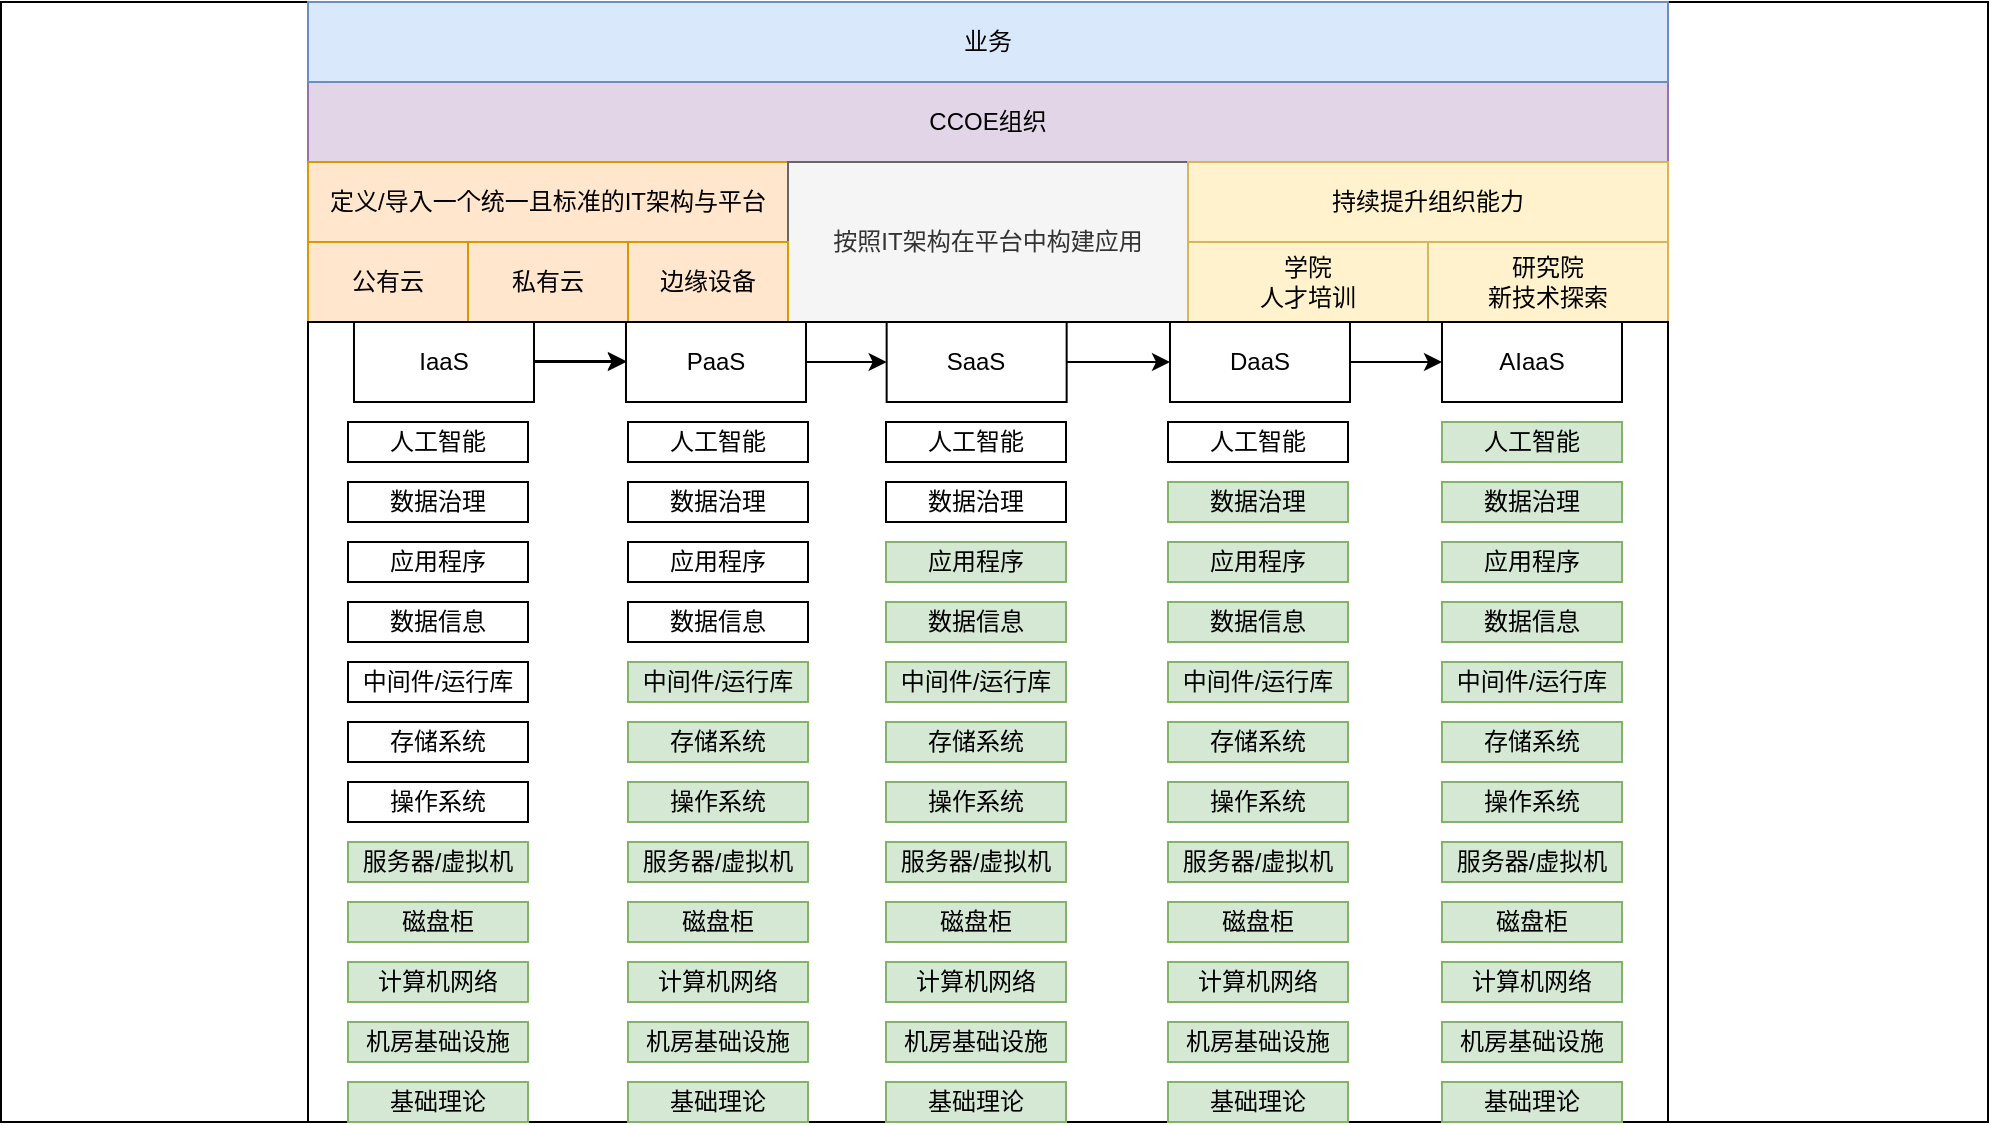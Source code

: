 <mxfile version="22.0.4" type="github">
  <diagram name="Page-1" id="_2jABqcEs_TQi6PSZyCa">
    <mxGraphModel dx="1257" dy="810" grid="1" gridSize="10" guides="1" tooltips="1" connect="1" arrows="1" fold="1" page="1" pageScale="1" pageWidth="1200" pageHeight="900" math="0" shadow="0">
      <root>
        <mxCell id="0" />
        <mxCell id="1" parent="0" />
        <mxCell id="ziJXCf28_5QpLwwIjKBP-3" value="" style="rounded=0;whiteSpace=wrap;html=1;" vertex="1" parent="1">
          <mxGeometry x="86.5" width="993.5" height="560" as="geometry" />
        </mxCell>
        <mxCell id="MYsSgo4POYtnwkgsz7Fz-1" value="CCOE组织" style="rounded=0;whiteSpace=wrap;html=1;sketch=0;strokeColor=#9673a6;fillColor=#e1d5e7;" parent="1" vertex="1">
          <mxGeometry x="240" y="40" width="680" height="40" as="geometry" />
        </mxCell>
        <mxCell id="MYsSgo4POYtnwkgsz7Fz-2" value="定义/导入一个统一且标准的IT架构与平台" style="rounded=0;whiteSpace=wrap;html=1;sketch=0;strokeColor=#d79b00;fillColor=#ffe6cc;" parent="1" vertex="1">
          <mxGeometry x="240" y="80" width="240" height="40" as="geometry" />
        </mxCell>
        <mxCell id="MYsSgo4POYtnwkgsz7Fz-3" value="按照IT架构在平台中构建应用" style="rounded=0;whiteSpace=wrap;html=1;sketch=0;strokeColor=#666666;fillColor=#f5f5f5;fontColor=#333333;" parent="1" vertex="1">
          <mxGeometry x="480" y="80" width="200" height="80" as="geometry" />
        </mxCell>
        <mxCell id="MYsSgo4POYtnwkgsz7Fz-4" value="持续提升组织能力" style="rounded=0;whiteSpace=wrap;html=1;sketch=0;strokeColor=#d6b656;fillColor=#fff2cc;" parent="1" vertex="1">
          <mxGeometry x="680" y="80" width="240" height="40" as="geometry" />
        </mxCell>
        <mxCell id="MYsSgo4POYtnwkgsz7Fz-5" value="学院&lt;br&gt;人才培训" style="rounded=0;whiteSpace=wrap;html=1;sketch=0;strokeColor=#d6b656;fillColor=#fff2cc;" parent="1" vertex="1">
          <mxGeometry x="680" y="120" width="120" height="40" as="geometry" />
        </mxCell>
        <mxCell id="MYsSgo4POYtnwkgsz7Fz-6" value="研究院&lt;br&gt;新技术探索" style="rounded=0;whiteSpace=wrap;html=1;sketch=0;strokeColor=#d6b656;fillColor=#fff2cc;" parent="1" vertex="1">
          <mxGeometry x="800" y="120" width="120" height="40" as="geometry" />
        </mxCell>
        <UserObject label="业务" link="https://github.com/AdenLin1993" linkTarget="_blank" id="MYsSgo4POYtnwkgsz7Fz-7">
          <mxCell style="rounded=0;whiteSpace=wrap;html=1;sketch=0;strokeColor=#6c8ebf;fillColor=#dae8fc;" parent="1" vertex="1">
            <mxGeometry x="240" width="680" height="40" as="geometry" />
          </mxCell>
        </UserObject>
        <mxCell id="MYsSgo4POYtnwkgsz7Fz-8" value="公有云" style="rounded=0;whiteSpace=wrap;html=1;fillColor=#ffe6cc;strokeColor=#d79b00;" parent="1" vertex="1">
          <mxGeometry x="240" y="120" width="80" height="40" as="geometry" />
        </mxCell>
        <mxCell id="MYsSgo4POYtnwkgsz7Fz-9" value="私有云" style="rounded=0;whiteSpace=wrap;html=1;fillColor=#ffe6cc;strokeColor=#d79b00;" parent="1" vertex="1">
          <mxGeometry x="320" y="120" width="80" height="40" as="geometry" />
        </mxCell>
        <mxCell id="MYsSgo4POYtnwkgsz7Fz-10" value="边缘设备" style="rounded=0;whiteSpace=wrap;html=1;fillColor=#ffe6cc;strokeColor=#d79b00;" parent="1" vertex="1">
          <mxGeometry x="400" y="120" width="80" height="40" as="geometry" />
        </mxCell>
        <mxCell id="MYsSgo4POYtnwkgsz7Fz-11" value="" style="group" parent="1" connectable="0" vertex="1">
          <mxGeometry x="262.997" y="160" width="657.003" height="400" as="geometry" />
        </mxCell>
        <mxCell id="MYsSgo4POYtnwkgsz7Fz-12" value="" style="rounded=0;whiteSpace=wrap;html=1;sketch=0;strokeColor=default;" parent="MYsSgo4POYtnwkgsz7Fz-11" vertex="1">
          <mxGeometry x="-22.997" width="680" height="400" as="geometry" />
        </mxCell>
        <mxCell id="MYsSgo4POYtnwkgsz7Fz-13" value="AIaaS" style="rounded=0;whiteSpace=wrap;html=1;sketch=0;strokeColor=default;" parent="MYsSgo4POYtnwkgsz7Fz-11" vertex="1">
          <mxGeometry x="544" width="90" height="40" as="geometry" />
        </mxCell>
        <mxCell id="MYsSgo4POYtnwkgsz7Fz-14" style="edgeStyle=orthogonalEdgeStyle;curved=1;rounded=1;sketch=0;orthogonalLoop=1;jettySize=auto;html=1;entryX=0;entryY=0.5;entryDx=0;entryDy=0;" parent="MYsSgo4POYtnwkgsz7Fz-11" source="MYsSgo4POYtnwkgsz7Fz-15" target="MYsSgo4POYtnwkgsz7Fz-13" edge="1">
          <mxGeometry relative="1" as="geometry" />
        </mxCell>
        <mxCell id="MYsSgo4POYtnwkgsz7Fz-15" value="DaaS" style="rounded=0;whiteSpace=wrap;html=1;sketch=0;strokeColor=default;" parent="MYsSgo4POYtnwkgsz7Fz-11" vertex="1">
          <mxGeometry x="408" width="90" height="40" as="geometry" />
        </mxCell>
        <mxCell id="MYsSgo4POYtnwkgsz7Fz-16" style="edgeStyle=orthogonalEdgeStyle;curved=1;rounded=1;sketch=0;orthogonalLoop=1;jettySize=auto;html=1;entryX=0;entryY=0.5;entryDx=0;entryDy=0;" parent="MYsSgo4POYtnwkgsz7Fz-11" source="MYsSgo4POYtnwkgsz7Fz-17" target="MYsSgo4POYtnwkgsz7Fz-15" edge="1">
          <mxGeometry relative="1" as="geometry" />
        </mxCell>
        <mxCell id="MYsSgo4POYtnwkgsz7Fz-17" value="SaaS" style="rounded=0;whiteSpace=wrap;html=1;sketch=0;strokeColor=default;" parent="MYsSgo4POYtnwkgsz7Fz-11" vertex="1">
          <mxGeometry x="266.33" width="90" height="40" as="geometry" />
        </mxCell>
        <mxCell id="MYsSgo4POYtnwkgsz7Fz-18" style="edgeStyle=orthogonalEdgeStyle;curved=1;rounded=1;sketch=0;orthogonalLoop=1;jettySize=auto;html=1;entryX=0;entryY=0.5;entryDx=0;entryDy=0;" parent="MYsSgo4POYtnwkgsz7Fz-11" source="MYsSgo4POYtnwkgsz7Fz-19" target="MYsSgo4POYtnwkgsz7Fz-17" edge="1">
          <mxGeometry relative="1" as="geometry" />
        </mxCell>
        <mxCell id="MYsSgo4POYtnwkgsz7Fz-19" value="PaaS" style="rounded=0;whiteSpace=wrap;html=1;sketch=0;strokeColor=default;" parent="MYsSgo4POYtnwkgsz7Fz-11" vertex="1">
          <mxGeometry x="136" width="90" height="40" as="geometry" />
        </mxCell>
        <mxCell id="MYsSgo4POYtnwkgsz7Fz-20" style="edgeStyle=orthogonalEdgeStyle;curved=1;rounded=1;sketch=0;orthogonalLoop=1;jettySize=auto;html=1;" parent="MYsSgo4POYtnwkgsz7Fz-11" source="MYsSgo4POYtnwkgsz7Fz-21" target="MYsSgo4POYtnwkgsz7Fz-19" edge="1">
          <mxGeometry relative="1" as="geometry" />
        </mxCell>
        <mxCell id="MYsSgo4POYtnwkgsz7Fz-21" value="&lt;span&gt;IaaS&lt;/span&gt;" style="rounded=0;whiteSpace=wrap;html=1;sketch=0;strokeColor=default;" parent="MYsSgo4POYtnwkgsz7Fz-11" vertex="1">
          <mxGeometry width="90" height="40" as="geometry" />
        </mxCell>
        <mxCell id="MYsSgo4POYtnwkgsz7Fz-22" style="edgeStyle=orthogonalEdgeStyle;curved=1;rounded=1;sketch=0;orthogonalLoop=1;jettySize=auto;html=1;" parent="MYsSgo4POYtnwkgsz7Fz-11" edge="1">
          <mxGeometry relative="1" as="geometry">
            <mxPoint x="90.0" y="19.5" as="sourcePoint" />
            <mxPoint x="136.0" y="19.5" as="targetPoint" />
          </mxGeometry>
        </mxCell>
        <mxCell id="MYsSgo4POYtnwkgsz7Fz-23" value="" style="group" parent="1" connectable="0" vertex="1">
          <mxGeometry x="260" y="210" width="90" height="350" as="geometry" />
        </mxCell>
        <mxCell id="MYsSgo4POYtnwkgsz7Fz-24" value="基础理论" style="rounded=0;whiteSpace=wrap;html=1;fillColor=#d5e8d4;strokeColor=#82b366;" parent="MYsSgo4POYtnwkgsz7Fz-23" vertex="1">
          <mxGeometry y="330" width="90" height="20" as="geometry" />
        </mxCell>
        <mxCell id="MYsSgo4POYtnwkgsz7Fz-25" value="存储系统" style="rounded=0;whiteSpace=wrap;html=1;" parent="MYsSgo4POYtnwkgsz7Fz-23" vertex="1">
          <mxGeometry y="150" width="90" height="20" as="geometry" />
        </mxCell>
        <mxCell id="MYsSgo4POYtnwkgsz7Fz-26" value="数据治理" style="rounded=0;whiteSpace=wrap;html=1;" parent="MYsSgo4POYtnwkgsz7Fz-23" vertex="1">
          <mxGeometry y="30" width="90" height="20" as="geometry" />
        </mxCell>
        <mxCell id="MYsSgo4POYtnwkgsz7Fz-27" value="机房基础设施" style="rounded=0;whiteSpace=wrap;html=1;fillColor=#d5e8d4;strokeColor=#82b366;" parent="MYsSgo4POYtnwkgsz7Fz-23" vertex="1">
          <mxGeometry y="300" width="90" height="20" as="geometry" />
        </mxCell>
        <mxCell id="MYsSgo4POYtnwkgsz7Fz-28" value="计算机网络" style="rounded=0;whiteSpace=wrap;html=1;fillColor=#d5e8d4;strokeColor=#82b366;" parent="MYsSgo4POYtnwkgsz7Fz-23" vertex="1">
          <mxGeometry y="270" width="90" height="20" as="geometry" />
        </mxCell>
        <mxCell id="MYsSgo4POYtnwkgsz7Fz-29" value="磁盘柜" style="rounded=0;whiteSpace=wrap;html=1;fillColor=#d5e8d4;strokeColor=#82b366;" parent="MYsSgo4POYtnwkgsz7Fz-23" vertex="1">
          <mxGeometry y="240" width="90" height="20" as="geometry" />
        </mxCell>
        <mxCell id="MYsSgo4POYtnwkgsz7Fz-30" value="服务器/虚拟机" style="rounded=0;whiteSpace=wrap;html=1;fillColor=#d5e8d4;strokeColor=#82b366;" parent="MYsSgo4POYtnwkgsz7Fz-23" vertex="1">
          <mxGeometry y="210" width="90" height="20" as="geometry" />
        </mxCell>
        <mxCell id="MYsSgo4POYtnwkgsz7Fz-31" value="操作系统" style="rounded=0;whiteSpace=wrap;html=1;" parent="MYsSgo4POYtnwkgsz7Fz-23" vertex="1">
          <mxGeometry y="180" width="90" height="20" as="geometry" />
        </mxCell>
        <mxCell id="MYsSgo4POYtnwkgsz7Fz-32" value="中间件/运行库" style="rounded=0;whiteSpace=wrap;html=1;" parent="MYsSgo4POYtnwkgsz7Fz-23" vertex="1">
          <mxGeometry y="120" width="90" height="20" as="geometry" />
        </mxCell>
        <mxCell id="MYsSgo4POYtnwkgsz7Fz-33" value="数据信息" style="rounded=0;whiteSpace=wrap;html=1;" parent="MYsSgo4POYtnwkgsz7Fz-23" vertex="1">
          <mxGeometry y="90" width="90" height="20" as="geometry" />
        </mxCell>
        <mxCell id="MYsSgo4POYtnwkgsz7Fz-34" value="应用程序" style="rounded=0;whiteSpace=wrap;html=1;" parent="MYsSgo4POYtnwkgsz7Fz-23" vertex="1">
          <mxGeometry y="60" width="90" height="20" as="geometry" />
        </mxCell>
        <mxCell id="MYsSgo4POYtnwkgsz7Fz-35" value="人工智能" style="rounded=0;whiteSpace=wrap;html=1;" parent="MYsSgo4POYtnwkgsz7Fz-23" vertex="1">
          <mxGeometry width="90" height="20" as="geometry" />
        </mxCell>
        <mxCell id="MYsSgo4POYtnwkgsz7Fz-36" value="" style="group" parent="1" connectable="0" vertex="1">
          <mxGeometry x="529" y="210" width="90" height="350" as="geometry" />
        </mxCell>
        <mxCell id="MYsSgo4POYtnwkgsz7Fz-37" value="基础理论" style="rounded=0;whiteSpace=wrap;html=1;fillColor=#d5e8d4;strokeColor=#82b366;" parent="MYsSgo4POYtnwkgsz7Fz-36" vertex="1">
          <mxGeometry y="330" width="90" height="20" as="geometry" />
        </mxCell>
        <mxCell id="MYsSgo4POYtnwkgsz7Fz-38" value="存储系统" style="rounded=0;whiteSpace=wrap;html=1;fillColor=#d5e8d4;strokeColor=#82b366;" parent="MYsSgo4POYtnwkgsz7Fz-36" vertex="1">
          <mxGeometry y="150" width="90" height="20" as="geometry" />
        </mxCell>
        <mxCell id="MYsSgo4POYtnwkgsz7Fz-39" value="数据治理" style="rounded=0;whiteSpace=wrap;html=1;" parent="MYsSgo4POYtnwkgsz7Fz-36" vertex="1">
          <mxGeometry y="30" width="90" height="20" as="geometry" />
        </mxCell>
        <mxCell id="MYsSgo4POYtnwkgsz7Fz-40" value="机房基础设施" style="rounded=0;whiteSpace=wrap;html=1;fillColor=#d5e8d4;strokeColor=#82b366;" parent="MYsSgo4POYtnwkgsz7Fz-36" vertex="1">
          <mxGeometry y="300" width="90" height="20" as="geometry" />
        </mxCell>
        <mxCell id="MYsSgo4POYtnwkgsz7Fz-41" value="计算机网络" style="rounded=0;whiteSpace=wrap;html=1;fillColor=#d5e8d4;strokeColor=#82b366;" parent="MYsSgo4POYtnwkgsz7Fz-36" vertex="1">
          <mxGeometry y="270" width="90" height="20" as="geometry" />
        </mxCell>
        <mxCell id="MYsSgo4POYtnwkgsz7Fz-42" value="磁盘柜" style="rounded=0;whiteSpace=wrap;html=1;fillColor=#d5e8d4;strokeColor=#82b366;" parent="MYsSgo4POYtnwkgsz7Fz-36" vertex="1">
          <mxGeometry y="240" width="90" height="20" as="geometry" />
        </mxCell>
        <mxCell id="MYsSgo4POYtnwkgsz7Fz-43" value="服务器/虚拟机" style="rounded=0;whiteSpace=wrap;html=1;fillColor=#d5e8d4;strokeColor=#82b366;" parent="MYsSgo4POYtnwkgsz7Fz-36" vertex="1">
          <mxGeometry y="210" width="90" height="20" as="geometry" />
        </mxCell>
        <mxCell id="MYsSgo4POYtnwkgsz7Fz-44" value="操作系统" style="rounded=0;whiteSpace=wrap;html=1;fillColor=#d5e8d4;strokeColor=#82b366;" parent="MYsSgo4POYtnwkgsz7Fz-36" vertex="1">
          <mxGeometry y="180" width="90" height="20" as="geometry" />
        </mxCell>
        <mxCell id="MYsSgo4POYtnwkgsz7Fz-45" value="中间件/运行库" style="rounded=0;whiteSpace=wrap;html=1;fillColor=#d5e8d4;strokeColor=#82b366;" parent="MYsSgo4POYtnwkgsz7Fz-36" vertex="1">
          <mxGeometry y="120" width="90" height="20" as="geometry" />
        </mxCell>
        <mxCell id="MYsSgo4POYtnwkgsz7Fz-46" value="数据信息" style="rounded=0;whiteSpace=wrap;html=1;fillColor=#d5e8d4;strokeColor=#82b366;" parent="MYsSgo4POYtnwkgsz7Fz-36" vertex="1">
          <mxGeometry y="90" width="90" height="20" as="geometry" />
        </mxCell>
        <mxCell id="MYsSgo4POYtnwkgsz7Fz-47" value="应用程序" style="rounded=0;whiteSpace=wrap;html=1;fillColor=#d5e8d4;strokeColor=#82b366;" parent="MYsSgo4POYtnwkgsz7Fz-36" vertex="1">
          <mxGeometry y="60" width="90" height="20" as="geometry" />
        </mxCell>
        <mxCell id="MYsSgo4POYtnwkgsz7Fz-48" value="人工智能" style="rounded=0;whiteSpace=wrap;html=1;" parent="MYsSgo4POYtnwkgsz7Fz-36" vertex="1">
          <mxGeometry width="90" height="20" as="geometry" />
        </mxCell>
        <mxCell id="MYsSgo4POYtnwkgsz7Fz-49" value="" style="group" parent="1" connectable="0" vertex="1">
          <mxGeometry x="400" y="210" width="90" height="350" as="geometry" />
        </mxCell>
        <mxCell id="MYsSgo4POYtnwkgsz7Fz-50" value="基础理论" style="rounded=0;whiteSpace=wrap;html=1;fillColor=#d5e8d4;strokeColor=#82b366;" parent="MYsSgo4POYtnwkgsz7Fz-49" vertex="1">
          <mxGeometry y="330" width="90" height="20" as="geometry" />
        </mxCell>
        <mxCell id="MYsSgo4POYtnwkgsz7Fz-51" value="存储系统" style="rounded=0;whiteSpace=wrap;html=1;fillColor=#d5e8d4;strokeColor=#82b366;" parent="MYsSgo4POYtnwkgsz7Fz-49" vertex="1">
          <mxGeometry y="150" width="90" height="20" as="geometry" />
        </mxCell>
        <mxCell id="MYsSgo4POYtnwkgsz7Fz-52" value="数据治理" style="rounded=0;whiteSpace=wrap;html=1;" parent="MYsSgo4POYtnwkgsz7Fz-49" vertex="1">
          <mxGeometry y="30" width="90" height="20" as="geometry" />
        </mxCell>
        <mxCell id="MYsSgo4POYtnwkgsz7Fz-53" value="机房基础设施" style="rounded=0;whiteSpace=wrap;html=1;fillColor=#d5e8d4;strokeColor=#82b366;" parent="MYsSgo4POYtnwkgsz7Fz-49" vertex="1">
          <mxGeometry y="300" width="90" height="20" as="geometry" />
        </mxCell>
        <mxCell id="MYsSgo4POYtnwkgsz7Fz-54" value="计算机网络" style="rounded=0;whiteSpace=wrap;html=1;fillColor=#d5e8d4;strokeColor=#82b366;" parent="MYsSgo4POYtnwkgsz7Fz-49" vertex="1">
          <mxGeometry y="270" width="90" height="20" as="geometry" />
        </mxCell>
        <mxCell id="MYsSgo4POYtnwkgsz7Fz-55" value="磁盘柜" style="rounded=0;whiteSpace=wrap;html=1;fillColor=#d5e8d4;strokeColor=#82b366;" parent="MYsSgo4POYtnwkgsz7Fz-49" vertex="1">
          <mxGeometry y="240" width="90" height="20" as="geometry" />
        </mxCell>
        <mxCell id="MYsSgo4POYtnwkgsz7Fz-56" value="服务器/虚拟机" style="rounded=0;whiteSpace=wrap;html=1;fillColor=#d5e8d4;strokeColor=#82b366;" parent="MYsSgo4POYtnwkgsz7Fz-49" vertex="1">
          <mxGeometry y="210" width="90" height="20" as="geometry" />
        </mxCell>
        <mxCell id="MYsSgo4POYtnwkgsz7Fz-57" value="操作系统" style="rounded=0;whiteSpace=wrap;html=1;fillColor=#d5e8d4;strokeColor=#82b366;" parent="MYsSgo4POYtnwkgsz7Fz-49" vertex="1">
          <mxGeometry y="180" width="90" height="20" as="geometry" />
        </mxCell>
        <mxCell id="MYsSgo4POYtnwkgsz7Fz-58" value="中间件/运行库" style="rounded=0;whiteSpace=wrap;html=1;fillColor=#d5e8d4;strokeColor=#82b366;" parent="MYsSgo4POYtnwkgsz7Fz-49" vertex="1">
          <mxGeometry y="120" width="90" height="20" as="geometry" />
        </mxCell>
        <mxCell id="MYsSgo4POYtnwkgsz7Fz-59" value="数据信息" style="rounded=0;whiteSpace=wrap;html=1;" parent="MYsSgo4POYtnwkgsz7Fz-49" vertex="1">
          <mxGeometry y="90" width="90" height="20" as="geometry" />
        </mxCell>
        <mxCell id="MYsSgo4POYtnwkgsz7Fz-60" value="应用程序" style="rounded=0;whiteSpace=wrap;html=1;" parent="MYsSgo4POYtnwkgsz7Fz-49" vertex="1">
          <mxGeometry y="60" width="90" height="20" as="geometry" />
        </mxCell>
        <mxCell id="MYsSgo4POYtnwkgsz7Fz-61" value="人工智能" style="rounded=0;whiteSpace=wrap;html=1;" parent="MYsSgo4POYtnwkgsz7Fz-49" vertex="1">
          <mxGeometry width="90" height="20" as="geometry" />
        </mxCell>
        <mxCell id="MYsSgo4POYtnwkgsz7Fz-62" value="" style="group" parent="1" connectable="0" vertex="1">
          <mxGeometry x="807" y="210" width="90" height="350" as="geometry" />
        </mxCell>
        <mxCell id="MYsSgo4POYtnwkgsz7Fz-63" value="基础理论" style="rounded=0;whiteSpace=wrap;html=1;fillColor=#d5e8d4;strokeColor=#82b366;" parent="MYsSgo4POYtnwkgsz7Fz-62" vertex="1">
          <mxGeometry y="330" width="90" height="20" as="geometry" />
        </mxCell>
        <mxCell id="MYsSgo4POYtnwkgsz7Fz-64" value="存储系统" style="rounded=0;whiteSpace=wrap;html=1;fillColor=#d5e8d4;strokeColor=#82b366;" parent="MYsSgo4POYtnwkgsz7Fz-62" vertex="1">
          <mxGeometry y="150" width="90" height="20" as="geometry" />
        </mxCell>
        <mxCell id="MYsSgo4POYtnwkgsz7Fz-65" value="数据治理" style="rounded=0;whiteSpace=wrap;html=1;fillColor=#d5e8d4;strokeColor=#82b366;" parent="MYsSgo4POYtnwkgsz7Fz-62" vertex="1">
          <mxGeometry y="30" width="90" height="20" as="geometry" />
        </mxCell>
        <mxCell id="MYsSgo4POYtnwkgsz7Fz-66" value="机房基础设施" style="rounded=0;whiteSpace=wrap;html=1;fillColor=#d5e8d4;strokeColor=#82b366;" parent="MYsSgo4POYtnwkgsz7Fz-62" vertex="1">
          <mxGeometry y="300" width="90" height="20" as="geometry" />
        </mxCell>
        <mxCell id="MYsSgo4POYtnwkgsz7Fz-67" value="计算机网络" style="rounded=0;whiteSpace=wrap;html=1;fillColor=#d5e8d4;strokeColor=#82b366;" parent="MYsSgo4POYtnwkgsz7Fz-62" vertex="1">
          <mxGeometry y="270" width="90" height="20" as="geometry" />
        </mxCell>
        <mxCell id="MYsSgo4POYtnwkgsz7Fz-68" value="磁盘柜" style="rounded=0;whiteSpace=wrap;html=1;fillColor=#d5e8d4;strokeColor=#82b366;" parent="MYsSgo4POYtnwkgsz7Fz-62" vertex="1">
          <mxGeometry y="240" width="90" height="20" as="geometry" />
        </mxCell>
        <mxCell id="MYsSgo4POYtnwkgsz7Fz-69" value="服务器/虚拟机" style="rounded=0;whiteSpace=wrap;html=1;fillColor=#d5e8d4;strokeColor=#82b366;" parent="MYsSgo4POYtnwkgsz7Fz-62" vertex="1">
          <mxGeometry y="210" width="90" height="20" as="geometry" />
        </mxCell>
        <mxCell id="MYsSgo4POYtnwkgsz7Fz-70" value="操作系统" style="rounded=0;whiteSpace=wrap;html=1;fillColor=#d5e8d4;strokeColor=#82b366;" parent="MYsSgo4POYtnwkgsz7Fz-62" vertex="1">
          <mxGeometry y="180" width="90" height="20" as="geometry" />
        </mxCell>
        <mxCell id="MYsSgo4POYtnwkgsz7Fz-71" value="中间件/运行库" style="rounded=0;whiteSpace=wrap;html=1;fillColor=#d5e8d4;strokeColor=#82b366;" parent="MYsSgo4POYtnwkgsz7Fz-62" vertex="1">
          <mxGeometry y="120" width="90" height="20" as="geometry" />
        </mxCell>
        <mxCell id="MYsSgo4POYtnwkgsz7Fz-72" value="数据信息" style="rounded=0;whiteSpace=wrap;html=1;fillColor=#d5e8d4;strokeColor=#82b366;" parent="MYsSgo4POYtnwkgsz7Fz-62" vertex="1">
          <mxGeometry y="90" width="90" height="20" as="geometry" />
        </mxCell>
        <mxCell id="MYsSgo4POYtnwkgsz7Fz-73" value="应用程序" style="rounded=0;whiteSpace=wrap;html=1;fillColor=#d5e8d4;strokeColor=#82b366;" parent="MYsSgo4POYtnwkgsz7Fz-62" vertex="1">
          <mxGeometry y="60" width="90" height="20" as="geometry" />
        </mxCell>
        <mxCell id="MYsSgo4POYtnwkgsz7Fz-74" value="人工智能" style="rounded=0;whiteSpace=wrap;html=1;fillColor=#d5e8d4;strokeColor=#82b366;" parent="MYsSgo4POYtnwkgsz7Fz-62" vertex="1">
          <mxGeometry width="90" height="20" as="geometry" />
        </mxCell>
        <mxCell id="MYsSgo4POYtnwkgsz7Fz-75" value="基础理论" style="rounded=0;whiteSpace=wrap;html=1;fillColor=#d5e8d4;strokeColor=#82b366;" parent="1" vertex="1">
          <mxGeometry x="670" y="540" width="90" height="20" as="geometry" />
        </mxCell>
        <mxCell id="MYsSgo4POYtnwkgsz7Fz-76" value="存储系统" style="rounded=0;whiteSpace=wrap;html=1;fillColor=#d5e8d4;strokeColor=#82b366;" parent="1" vertex="1">
          <mxGeometry x="670" y="360" width="90" height="20" as="geometry" />
        </mxCell>
        <mxCell id="MYsSgo4POYtnwkgsz7Fz-77" value="数据治理" style="rounded=0;whiteSpace=wrap;html=1;fillColor=#d5e8d4;strokeColor=#82b366;" parent="1" vertex="1">
          <mxGeometry x="670" y="240" width="90" height="20" as="geometry" />
        </mxCell>
        <mxCell id="MYsSgo4POYtnwkgsz7Fz-78" value="机房基础设施" style="rounded=0;whiteSpace=wrap;html=1;fillColor=#d5e8d4;strokeColor=#82b366;" parent="1" vertex="1">
          <mxGeometry x="670" y="510" width="90" height="20" as="geometry" />
        </mxCell>
        <mxCell id="MYsSgo4POYtnwkgsz7Fz-79" value="计算机网络" style="rounded=0;whiteSpace=wrap;html=1;fillColor=#d5e8d4;strokeColor=#82b366;" parent="1" vertex="1">
          <mxGeometry x="670" y="480" width="90" height="20" as="geometry" />
        </mxCell>
        <mxCell id="MYsSgo4POYtnwkgsz7Fz-80" value="磁盘柜" style="rounded=0;whiteSpace=wrap;html=1;fillColor=#d5e8d4;strokeColor=#82b366;" parent="1" vertex="1">
          <mxGeometry x="670" y="450" width="90" height="20" as="geometry" />
        </mxCell>
        <mxCell id="MYsSgo4POYtnwkgsz7Fz-81" value="服务器/虚拟机" style="rounded=0;whiteSpace=wrap;html=1;fillColor=#d5e8d4;strokeColor=#82b366;" parent="1" vertex="1">
          <mxGeometry x="670" y="420" width="90" height="20" as="geometry" />
        </mxCell>
        <mxCell id="MYsSgo4POYtnwkgsz7Fz-82" value="操作系统" style="rounded=0;whiteSpace=wrap;html=1;fillColor=#d5e8d4;strokeColor=#82b366;" parent="1" vertex="1">
          <mxGeometry x="670" y="390" width="90" height="20" as="geometry" />
        </mxCell>
        <mxCell id="MYsSgo4POYtnwkgsz7Fz-83" value="中间件/运行库" style="rounded=0;whiteSpace=wrap;html=1;fillColor=#d5e8d4;strokeColor=#82b366;" parent="1" vertex="1">
          <mxGeometry x="670" y="330" width="90" height="20" as="geometry" />
        </mxCell>
        <mxCell id="MYsSgo4POYtnwkgsz7Fz-84" value="数据信息" style="rounded=0;whiteSpace=wrap;html=1;fillColor=#d5e8d4;strokeColor=#82b366;" parent="1" vertex="1">
          <mxGeometry x="670" y="300" width="90" height="20" as="geometry" />
        </mxCell>
        <mxCell id="MYsSgo4POYtnwkgsz7Fz-85" value="应用程序" style="rounded=0;whiteSpace=wrap;html=1;fillColor=#d5e8d4;strokeColor=#82b366;" parent="1" vertex="1">
          <mxGeometry x="670" y="270" width="90" height="20" as="geometry" />
        </mxCell>
        <mxCell id="MYsSgo4POYtnwkgsz7Fz-86" value="人工智能" style="rounded=0;whiteSpace=wrap;html=1;" parent="1" vertex="1">
          <mxGeometry x="670" y="210" width="90" height="20" as="geometry" />
        </mxCell>
      </root>
    </mxGraphModel>
  </diagram>
</mxfile>
